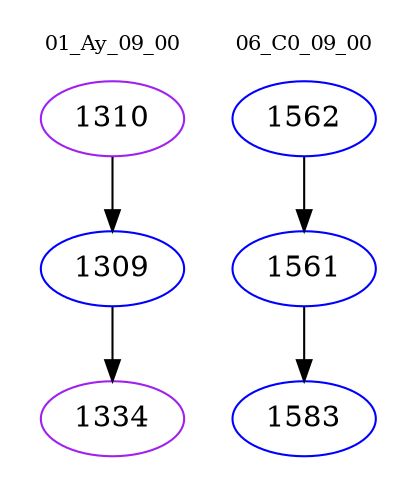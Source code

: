 digraph{
subgraph cluster_0 {
color = white
label = "01_Ay_09_00";
fontsize=10;
T0_1310 [label="1310", color="purple"]
T0_1310 -> T0_1309 [color="black"]
T0_1309 [label="1309", color="blue"]
T0_1309 -> T0_1334 [color="black"]
T0_1334 [label="1334", color="purple"]
}
subgraph cluster_1 {
color = white
label = "06_C0_09_00";
fontsize=10;
T1_1562 [label="1562", color="blue"]
T1_1562 -> T1_1561 [color="black"]
T1_1561 [label="1561", color="blue"]
T1_1561 -> T1_1583 [color="black"]
T1_1583 [label="1583", color="blue"]
}
}
